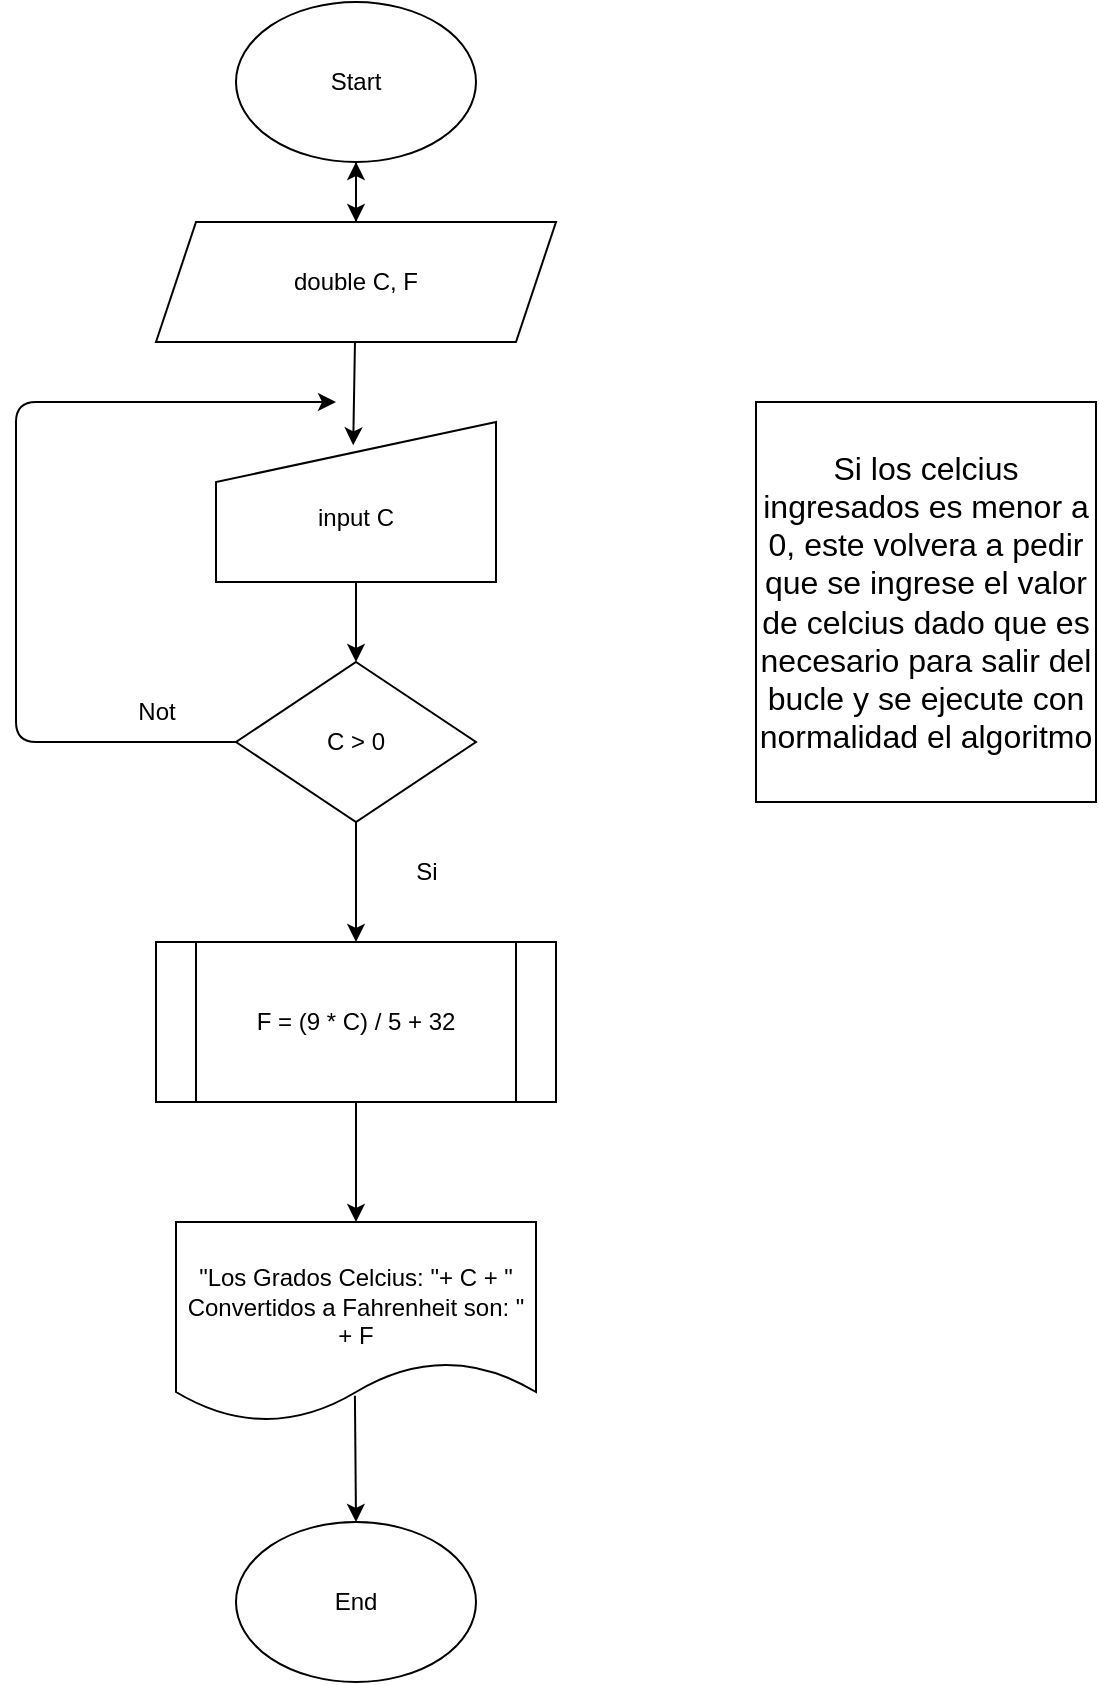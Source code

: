<mxfile>
    <diagram id="sVO4ujXOcluqOw2zVoM1" name="Page-1">
        <mxGraphModel dx="1761" dy="921" grid="1" gridSize="10" guides="1" tooltips="1" connect="1" arrows="1" fold="1" page="1" pageScale="1" pageWidth="850" pageHeight="1100" math="0" shadow="0">
            <root>
                <mxCell id="0"/>
                <mxCell id="1" parent="0"/>
                <mxCell id="4" style="edgeStyle=none;html=1;entryX=0.5;entryY=0;entryDx=0;entryDy=0;" edge="1" parent="1" source="2" target="3">
                    <mxGeometry relative="1" as="geometry"/>
                </mxCell>
                <mxCell id="2" value="Start" style="ellipse;whiteSpace=wrap;html=1;" vertex="1" parent="1">
                    <mxGeometry x="350" width="120" height="80" as="geometry"/>
                </mxCell>
                <mxCell id="32" value="" style="edgeStyle=none;html=1;" edge="1" parent="1" source="3" target="2">
                    <mxGeometry relative="1" as="geometry"/>
                </mxCell>
                <mxCell id="3" value="double C, F" style="shape=parallelogram;perimeter=parallelogramPerimeter;whiteSpace=wrap;html=1;fixedSize=1;" vertex="1" parent="1">
                    <mxGeometry x="310" y="110" width="200" height="60" as="geometry"/>
                </mxCell>
                <mxCell id="8" value="" style="edgeStyle=none;html=1;" edge="1" parent="1" source="5" target="7">
                    <mxGeometry relative="1" as="geometry"/>
                </mxCell>
                <mxCell id="5" value="&lt;div&gt;&lt;br&gt;&lt;/div&gt;input C" style="shape=manualInput;whiteSpace=wrap;html=1;" vertex="1" parent="1">
                    <mxGeometry x="340" y="210" width="140" height="80" as="geometry"/>
                </mxCell>
                <mxCell id="6" style="edgeStyle=none;html=1;entryX=0.49;entryY=0.146;entryDx=0;entryDy=0;entryPerimeter=0;" edge="1" parent="1" source="3" target="5">
                    <mxGeometry relative="1" as="geometry"/>
                </mxCell>
                <mxCell id="9" style="edgeStyle=none;html=1;exitX=0;exitY=0.5;exitDx=0;exitDy=0;" edge="1" parent="1" source="7">
                    <mxGeometry relative="1" as="geometry">
                        <mxPoint x="400" y="200" as="targetPoint"/>
                        <Array as="points">
                            <mxPoint x="240" y="370"/>
                            <mxPoint x="240" y="310"/>
                            <mxPoint x="240" y="200"/>
                        </Array>
                    </mxGeometry>
                </mxCell>
                <mxCell id="10" style="edgeStyle=none;html=1;exitX=0.5;exitY=1;exitDx=0;exitDy=0;entryX=0.5;entryY=0;entryDx=0;entryDy=0;" edge="1" parent="1" source="7" target="27">
                    <mxGeometry relative="1" as="geometry">
                        <mxPoint x="410.84" y="473.6" as="targetPoint"/>
                        <Array as="points"/>
                    </mxGeometry>
                </mxCell>
                <mxCell id="7" value="C &amp;gt; 0" style="rhombus;whiteSpace=wrap;html=1;" vertex="1" parent="1">
                    <mxGeometry x="350" y="330" width="120" height="80" as="geometry"/>
                </mxCell>
                <mxCell id="12" value="Not" style="text;html=1;align=center;verticalAlign=middle;resizable=0;points=[];autosize=1;strokeColor=none;fillColor=none;" vertex="1" parent="1">
                    <mxGeometry x="290" y="340" width="40" height="30" as="geometry"/>
                </mxCell>
                <mxCell id="30" style="edgeStyle=none;html=1;" edge="1" parent="1" source="27">
                    <mxGeometry relative="1" as="geometry">
                        <mxPoint x="410" y="610.0" as="targetPoint"/>
                    </mxGeometry>
                </mxCell>
                <mxCell id="27" value="F = (9 * C) / 5 + 32" style="shape=process;whiteSpace=wrap;html=1;backgroundOutline=1;" vertex="1" parent="1">
                    <mxGeometry x="310" y="470" width="200" height="80" as="geometry"/>
                </mxCell>
                <mxCell id="29" value="Si" style="text;html=1;align=center;verticalAlign=middle;resizable=0;points=[];autosize=1;strokeColor=none;fillColor=none;" vertex="1" parent="1">
                    <mxGeometry x="430" y="420" width="30" height="30" as="geometry"/>
                </mxCell>
                <mxCell id="34" style="edgeStyle=none;html=1;entryX=0.5;entryY=0;entryDx=0;entryDy=0;exitX=0.497;exitY=0.869;exitDx=0;exitDy=0;exitPerimeter=0;" edge="1" parent="1" source="31" target="33">
                    <mxGeometry relative="1" as="geometry"/>
                </mxCell>
                <mxCell id="31" value="&lt;div&gt;&lt;br&gt;&lt;/div&gt;&quot;Los Grados Celcius: &quot;+ C + &quot; Convertidos a Fahrenheit son: &quot; + F" style="shape=document;whiteSpace=wrap;html=1;boundedLbl=1;" vertex="1" parent="1">
                    <mxGeometry x="320" y="610" width="180" height="100" as="geometry"/>
                </mxCell>
                <mxCell id="33" value="End" style="ellipse;whiteSpace=wrap;html=1;" vertex="1" parent="1">
                    <mxGeometry x="350" y="760" width="120" height="80" as="geometry"/>
                </mxCell>
                <mxCell id="36" value="Si los celcius ingresados es menor a 0, este volvera a pedir que se ingrese el valor de celcius dado que es necesario para salir del bucle y se ejecute con normalidad el algoritmo" style="whiteSpace=wrap;html=1;fontSize=16;" vertex="1" parent="1">
                    <mxGeometry x="610" y="200" width="170" height="200" as="geometry"/>
                </mxCell>
            </root>
        </mxGraphModel>
    </diagram>
</mxfile>
